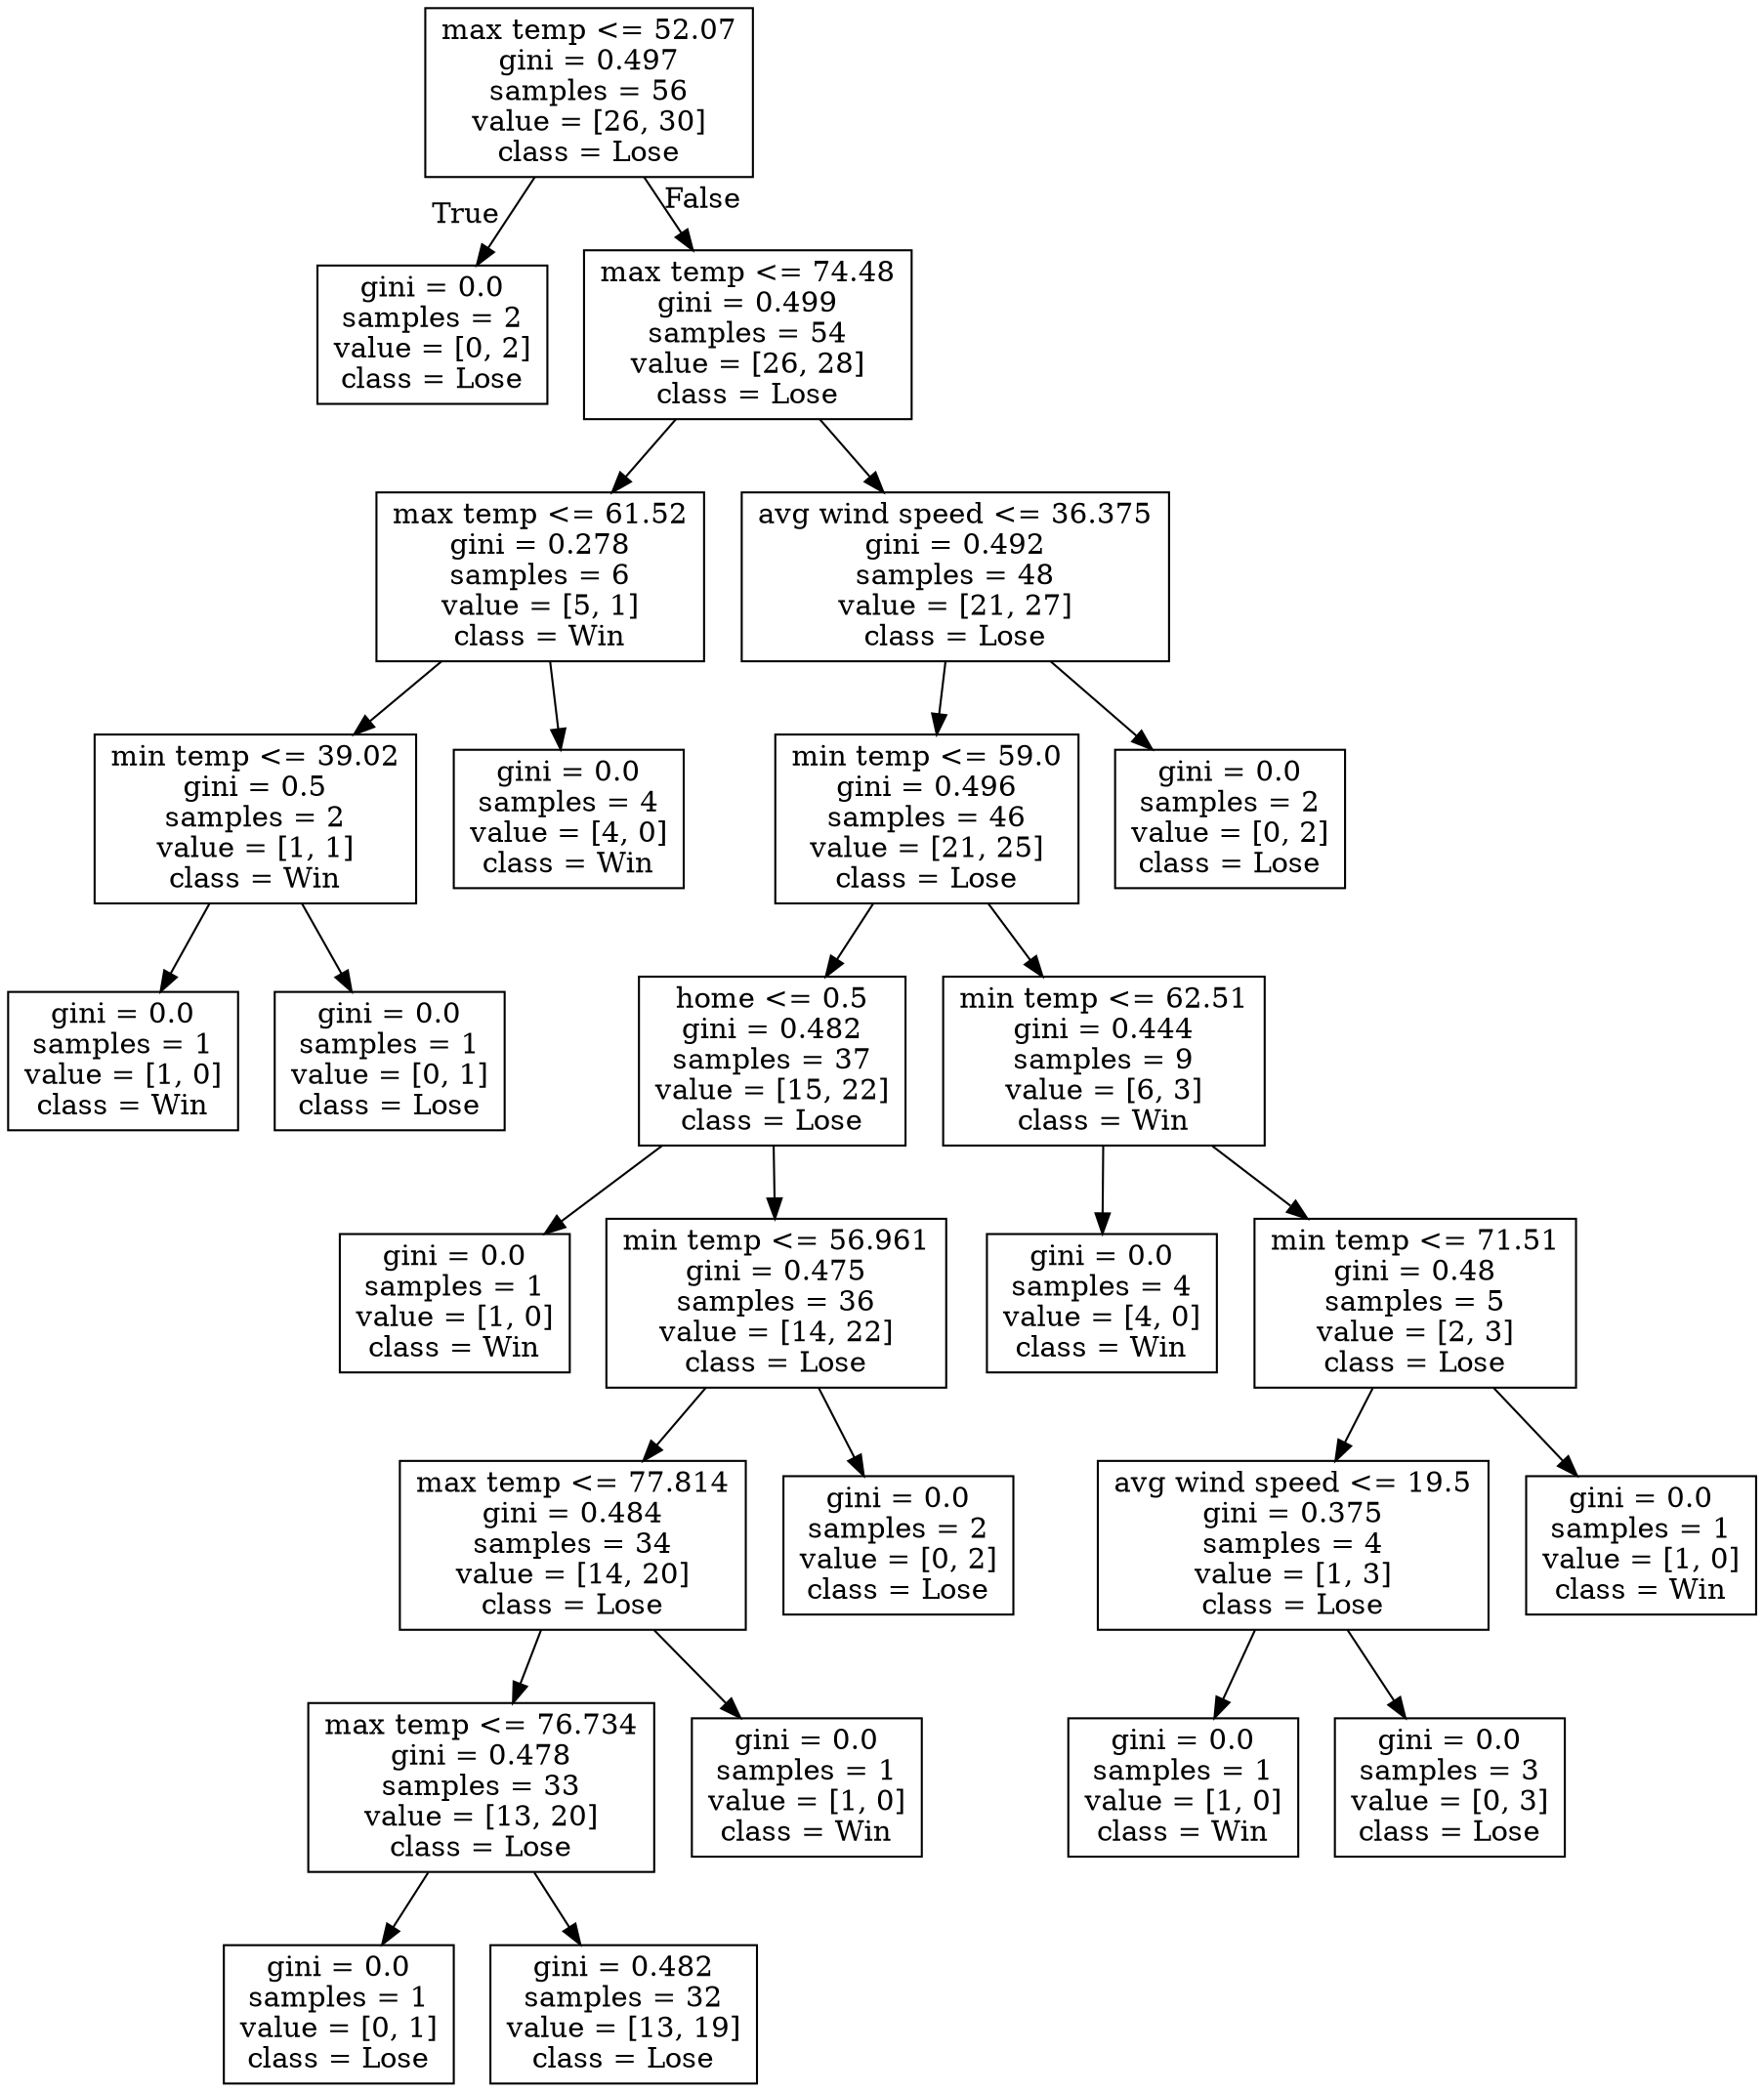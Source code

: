 digraph Tree {
node [shape=box] ;
0 [label="max temp <= 52.07\ngini = 0.497\nsamples = 56\nvalue = [26, 30]\nclass = Lose"] ;
1 [label="gini = 0.0\nsamples = 2\nvalue = [0, 2]\nclass = Lose"] ;
0 -> 1 [labeldistance=2.5, labelangle=45, headlabel="True"] ;
2 [label="max temp <= 74.48\ngini = 0.499\nsamples = 54\nvalue = [26, 28]\nclass = Lose"] ;
0 -> 2 [labeldistance=2.5, labelangle=-45, headlabel="False"] ;
3 [label="max temp <= 61.52\ngini = 0.278\nsamples = 6\nvalue = [5, 1]\nclass = Win"] ;
2 -> 3 ;
4 [label="min temp <= 39.02\ngini = 0.5\nsamples = 2\nvalue = [1, 1]\nclass = Win"] ;
3 -> 4 ;
5 [label="gini = 0.0\nsamples = 1\nvalue = [1, 0]\nclass = Win"] ;
4 -> 5 ;
6 [label="gini = 0.0\nsamples = 1\nvalue = [0, 1]\nclass = Lose"] ;
4 -> 6 ;
7 [label="gini = 0.0\nsamples = 4\nvalue = [4, 0]\nclass = Win"] ;
3 -> 7 ;
8 [label="avg wind speed <= 36.375\ngini = 0.492\nsamples = 48\nvalue = [21, 27]\nclass = Lose"] ;
2 -> 8 ;
9 [label="min temp <= 59.0\ngini = 0.496\nsamples = 46\nvalue = [21, 25]\nclass = Lose"] ;
8 -> 9 ;
10 [label="home <= 0.5\ngini = 0.482\nsamples = 37\nvalue = [15, 22]\nclass = Lose"] ;
9 -> 10 ;
11 [label="gini = 0.0\nsamples = 1\nvalue = [1, 0]\nclass = Win"] ;
10 -> 11 ;
12 [label="min temp <= 56.961\ngini = 0.475\nsamples = 36\nvalue = [14, 22]\nclass = Lose"] ;
10 -> 12 ;
13 [label="max temp <= 77.814\ngini = 0.484\nsamples = 34\nvalue = [14, 20]\nclass = Lose"] ;
12 -> 13 ;
14 [label="max temp <= 76.734\ngini = 0.478\nsamples = 33\nvalue = [13, 20]\nclass = Lose"] ;
13 -> 14 ;
15 [label="gini = 0.0\nsamples = 1\nvalue = [0, 1]\nclass = Lose"] ;
14 -> 15 ;
16 [label="gini = 0.482\nsamples = 32\nvalue = [13, 19]\nclass = Lose"] ;
14 -> 16 ;
17 [label="gini = 0.0\nsamples = 1\nvalue = [1, 0]\nclass = Win"] ;
13 -> 17 ;
18 [label="gini = 0.0\nsamples = 2\nvalue = [0, 2]\nclass = Lose"] ;
12 -> 18 ;
19 [label="min temp <= 62.51\ngini = 0.444\nsamples = 9\nvalue = [6, 3]\nclass = Win"] ;
9 -> 19 ;
20 [label="gini = 0.0\nsamples = 4\nvalue = [4, 0]\nclass = Win"] ;
19 -> 20 ;
21 [label="min temp <= 71.51\ngini = 0.48\nsamples = 5\nvalue = [2, 3]\nclass = Lose"] ;
19 -> 21 ;
22 [label="avg wind speed <= 19.5\ngini = 0.375\nsamples = 4\nvalue = [1, 3]\nclass = Lose"] ;
21 -> 22 ;
23 [label="gini = 0.0\nsamples = 1\nvalue = [1, 0]\nclass = Win"] ;
22 -> 23 ;
24 [label="gini = 0.0\nsamples = 3\nvalue = [0, 3]\nclass = Lose"] ;
22 -> 24 ;
25 [label="gini = 0.0\nsamples = 1\nvalue = [1, 0]\nclass = Win"] ;
21 -> 25 ;
26 [label="gini = 0.0\nsamples = 2\nvalue = [0, 2]\nclass = Lose"] ;
8 -> 26 ;
}